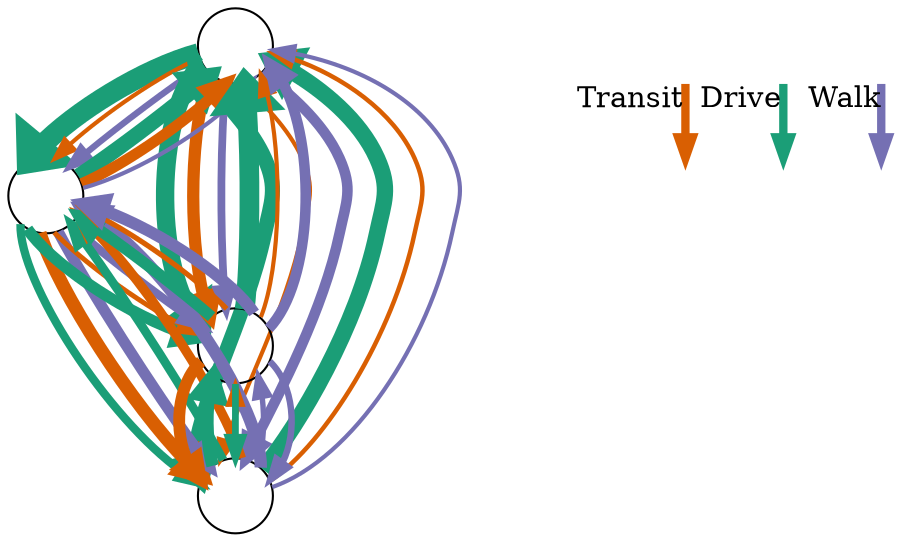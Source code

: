 digraph {




  "1" [label = "", image = "data/example_flowchart_comparison/tbm_zones/A.png", shape = "circle", pos = "0,1.5!"] 
  "2" [label = "", image = "data/example_flowchart_comparison/tbm_zones/B.png", shape = "circle", pos = "1.5,3!"] 
  "3" [label = "", image = "data/example_flowchart_comparison/tbm_zones/C.png", shape = "circle", pos = "1.5,0!"] 
  "4" [label = "", image = "data/example_flowchart_comparison/tbm_zones/D.png", shape = "circle", pos = "3,1!"] 
  "5" [label = "", image = "", shape = "none", width = "0.4", pos = "2.3,-0.2!"] 
  "6" [label = "", image = "", shape = "none", width = "0.4", pos = "2.8,-0.2!"] 
  "7" [label = "", image = "", shape = "none", width = "0.4", pos = "2.3,0!"] 
  "8" [label = "", image = "", shape = "none", width = "0.4", pos = "2.8,0!"] 
  "9" [label = "", image = "", shape = "none", width = "0.4", pos = "2.3,-0.4!"] 
  "10" [label = "", image = "", shape = "none", width = "0.4", pos = "2.8,-0.4!"] 
"1"->"2" [penwidth = "10", penwidth = "10", color = "#1B9E77"] 
"1"->"2" [penwidth = "2", penwidth = "2", color = "#D95F02"] 
"1"->"2" [penwidth = "3.067", penwidth = "3.067", color = "#7570B3"] 
"1"->"3" [penwidth = "7.266", penwidth = "7.266", color = "#1B9E77"] 
"1"->"3" [penwidth = "2", penwidth = "2", color = "#D95F02"] 
"1"->"3" [penwidth = "5.065", penwidth = "5.065", color = "#7570B3"] 
"1"->"4" [penwidth = "8.819", penwidth = "8.819", color = "#1B9E77"] 
"1"->"4" [penwidth = "5.882", penwidth = "5.882", color = "#D95F02"] 
"1"->"4" [penwidth = "3.728", penwidth = "3.728", color = "#7570B3"] 
"2"->"1" [penwidth = "7.333", penwidth = "7.333", color = "#1B9E77"] 
"2"->"1" [penwidth = "5.241", penwidth = "5.241", color = "#D95F02"] 
"2"->"1" [penwidth = "2", penwidth = "2", color = "#7570B3"] 
"2"->"3" [penwidth = "3.992", penwidth = "3.992", color = "#1B9E77"] 
"2"->"3" [penwidth = "6.435", penwidth = "6.435", color = "#D95F02"] 
"2"->"3" [penwidth = "5.352", penwidth = "5.352", color = "#7570B3"] 
"2"->"4" [penwidth = "5.544", penwidth = "5.544", color = "#1B9E77"] 
"2"->"4" [penwidth = "2.378", penwidth = "2.378", color = "#D95F02"] 
"2"->"4" [penwidth = "4.113", penwidth = "4.113", color = "#7570B3"] 
"3"->"1" [penwidth = "7.873", penwidth = "7.873", color = "#1B9E77"] 
"3"->"1" [penwidth = "2.152", penwidth = "2.152", color = "#D95F02"] 
"3"->"1" [penwidth = "2", penwidth = "2", color = "#7570B3"] 
"3"->"2" [penwidth = "4.228", penwidth = "4.228", color = "#1B9E77"] 
"3"->"2" [penwidth = "4.606", penwidth = "4.606", color = "#D95F02"] 
"3"->"2" [penwidth = "5.943", penwidth = "5.943", color = "#7570B3"] 
"3"->"4" [penwidth = "6.084", penwidth = "6.084", color = "#1B9E77"] 
"3"->"4" [penwidth = "2", penwidth = "2", color = "#D95F02"] 
"3"->"4" [penwidth = "2.597", penwidth = "2.597", color = "#7570B3"] 
"4"->"1" [penwidth = "9.46", penwidth = "9.46", color = "#1B9E77"] 
"4"->"1" [penwidth = "2", penwidth = "2", color = "#D95F02"] 
"4"->"1" [penwidth = "5.062", penwidth = "5.062", color = "#7570B3"] 
"4"->"2" [penwidth = "5.477", penwidth = "5.477", color = "#1B9E77"] 
"4"->"2" [penwidth = "2.52", penwidth = "2.52", color = "#D95F02"] 
"4"->"2" [penwidth = "5.666", penwidth = "5.666", color = "#7570B3"] 
"4"->"3" [penwidth = "3.249", penwidth = "3.249", color = "#1B9E77"] 
"4"->"3" [penwidth = "5.683", penwidth = "5.683", color = "#D95F02"] 
"4"->"3" [penwidth = "3.094", penwidth = "3.094", color = "#7570B3"] 
"5"->"6" [penwidth = "4", taillabel = "Transit", color = "#D95F02"] 
"7"->"8" [penwidth = "4", taillabel = "Drive", color = "#1B9E77"] 
"9"->"10" [penwidth = "4", taillabel = "Walk", color = "#7570B3"] 
}